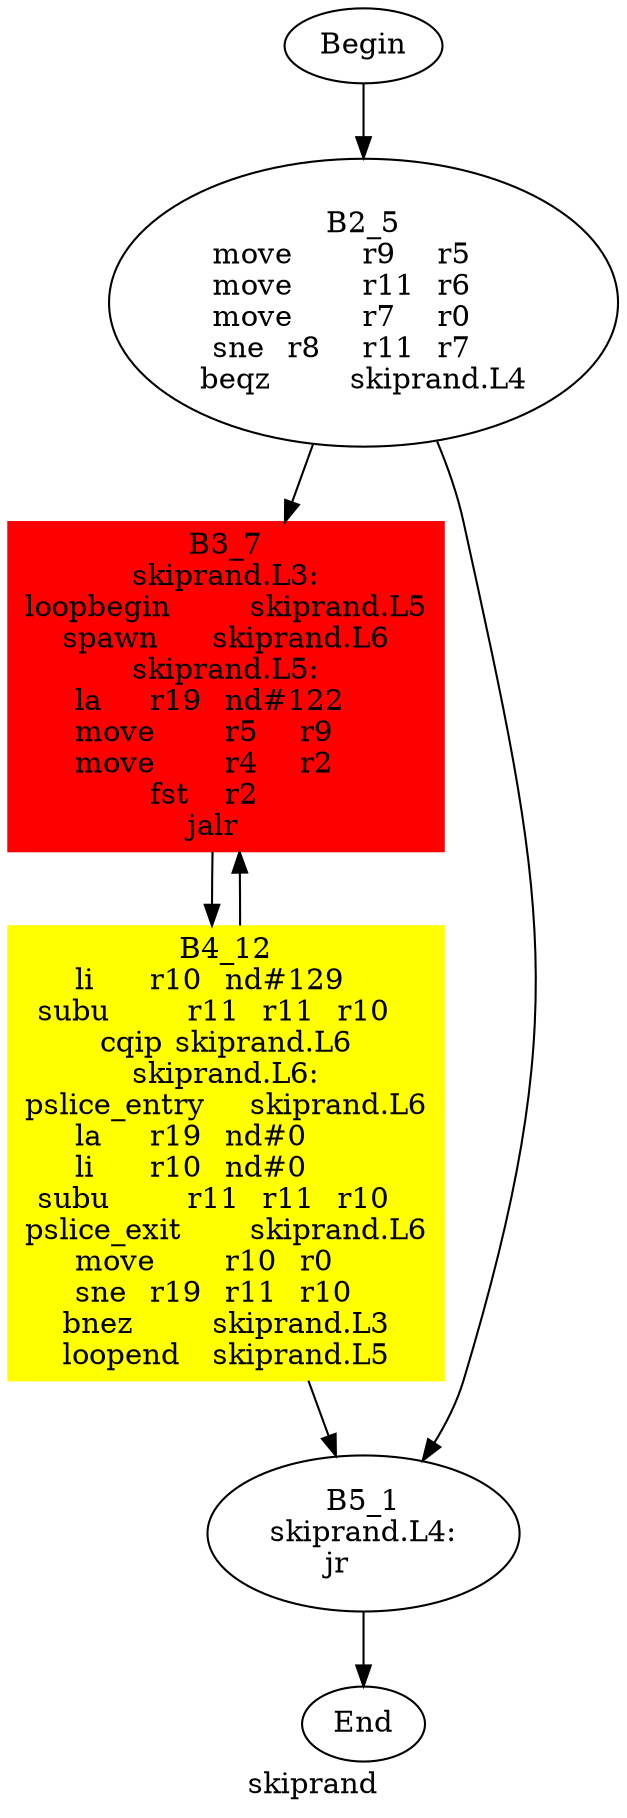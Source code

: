 digraph G{
	label = "skiprand"	style = "dashed";
	color = purple;
	Node0 [label = "Begin"];
	Node0 -> {Node2 }
	Node1 [label = "End"];
	Node1 -> {}
	Node2 [label = "B2_5\nmove	r9	r5	\nmove	r11	r6	\nmove	r7	r0	\nsne	r8	r11	r7	\nbeqz	skiprand.L4\n"];
	Node2 -> {Node3 Node5 }
	Node3 [label = "B3_7\nskiprand.L3:\nloopbegin	skiprand.L5\nspawn	skiprand.L6\nskiprand.L5:\nla	r19	nd#122	\nmove	r5	r9	\nmove	r4	r2	\nfst	r2	\njalr	\n"];
	Node3 -> {Node4 }
	Node4 [label = "B4_12\nli	r10	nd#129	\nsubu	r11	r11	r10	\ncqip	skiprand.L6\nskiprand.L6:\npslice_entry	skiprand.L6\nla	r19	nd#0	\nli	r10	nd#0	\nsubu	r11	r11	r10	\npslice_exit	skiprand.L6\nmove	r10	r0	\nsne	r19	r11	r10	\nbnez	skiprand.L3\nloopend	skiprand.L5\n"];
	Node4 -> {Node5 Node3 }
	Node5 [label = "B5_1\nskiprand.L4:\njr	\n"];
	Node5 -> {Node1 }
	Node3 [shape = box ,style=filled ,color=red];
	Node4 [shape = polygon ,style=filled ,color=yellow];
}
